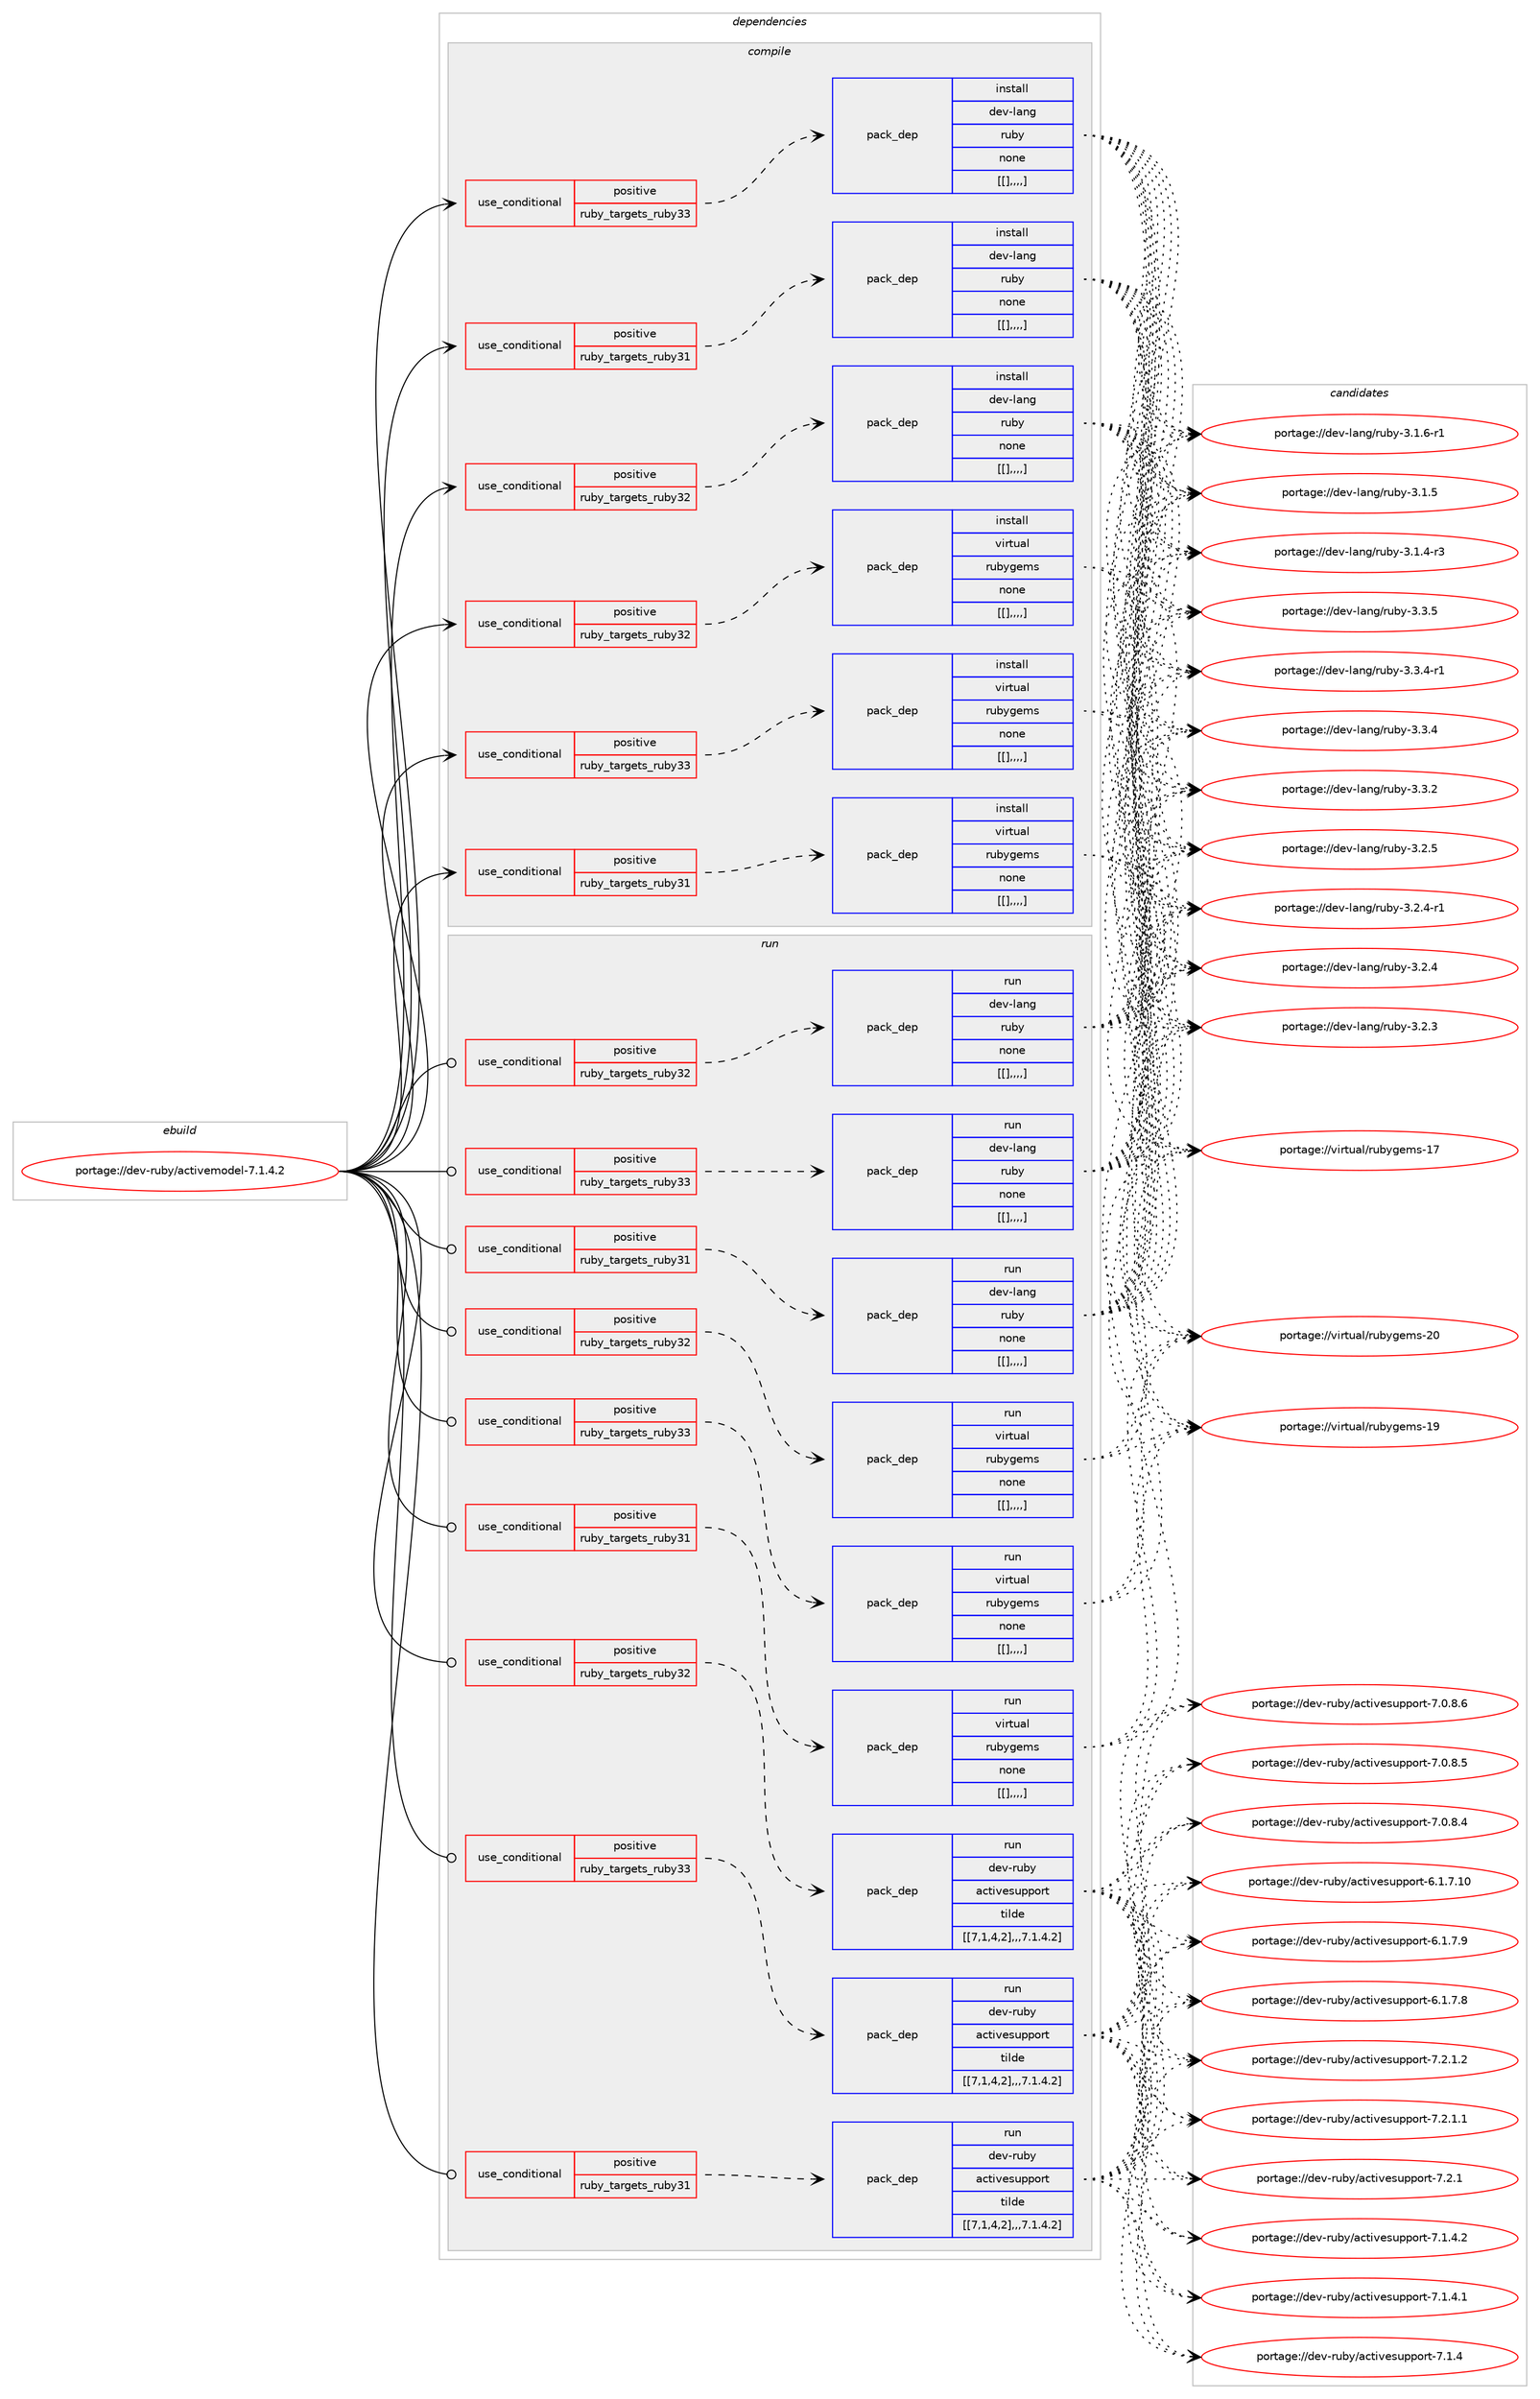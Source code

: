 digraph prolog {

# *************
# Graph options
# *************

newrank=true;
concentrate=true;
compound=true;
graph [rankdir=LR,fontname=Helvetica,fontsize=10,ranksep=1.5];#, ranksep=2.5, nodesep=0.2];
edge  [arrowhead=vee];
node  [fontname=Helvetica,fontsize=10];

# **********
# The ebuild
# **********

subgraph cluster_leftcol {
color=gray;
label=<<i>ebuild</i>>;
id [label="portage://dev-ruby/activemodel-7.1.4.2", color=red, width=4, href="../dev-ruby/activemodel-7.1.4.2.svg"];
}

# ****************
# The dependencies
# ****************

subgraph cluster_midcol {
color=gray;
label=<<i>dependencies</i>>;
subgraph cluster_compile {
fillcolor="#eeeeee";
style=filled;
label=<<i>compile</i>>;
subgraph cond47195 {
dependency183938 [label=<<TABLE BORDER="0" CELLBORDER="1" CELLSPACING="0" CELLPADDING="4"><TR><TD ROWSPAN="3" CELLPADDING="10">use_conditional</TD></TR><TR><TD>positive</TD></TR><TR><TD>ruby_targets_ruby31</TD></TR></TABLE>>, shape=none, color=red];
subgraph pack135380 {
dependency183976 [label=<<TABLE BORDER="0" CELLBORDER="1" CELLSPACING="0" CELLPADDING="4" WIDTH="220"><TR><TD ROWSPAN="6" CELLPADDING="30">pack_dep</TD></TR><TR><TD WIDTH="110">install</TD></TR><TR><TD>dev-lang</TD></TR><TR><TD>ruby</TD></TR><TR><TD>none</TD></TR><TR><TD>[[],,,,]</TD></TR></TABLE>>, shape=none, color=blue];
}
dependency183938:e -> dependency183976:w [weight=20,style="dashed",arrowhead="vee"];
}
id:e -> dependency183938:w [weight=20,style="solid",arrowhead="vee"];
subgraph cond47215 {
dependency183979 [label=<<TABLE BORDER="0" CELLBORDER="1" CELLSPACING="0" CELLPADDING="4"><TR><TD ROWSPAN="3" CELLPADDING="10">use_conditional</TD></TR><TR><TD>positive</TD></TR><TR><TD>ruby_targets_ruby31</TD></TR></TABLE>>, shape=none, color=red];
subgraph pack135409 {
dependency183995 [label=<<TABLE BORDER="0" CELLBORDER="1" CELLSPACING="0" CELLPADDING="4" WIDTH="220"><TR><TD ROWSPAN="6" CELLPADDING="30">pack_dep</TD></TR><TR><TD WIDTH="110">install</TD></TR><TR><TD>virtual</TD></TR><TR><TD>rubygems</TD></TR><TR><TD>none</TD></TR><TR><TD>[[],,,,]</TD></TR></TABLE>>, shape=none, color=blue];
}
dependency183979:e -> dependency183995:w [weight=20,style="dashed",arrowhead="vee"];
}
id:e -> dependency183979:w [weight=20,style="solid",arrowhead="vee"];
subgraph cond47236 {
dependency184076 [label=<<TABLE BORDER="0" CELLBORDER="1" CELLSPACING="0" CELLPADDING="4"><TR><TD ROWSPAN="3" CELLPADDING="10">use_conditional</TD></TR><TR><TD>positive</TD></TR><TR><TD>ruby_targets_ruby32</TD></TR></TABLE>>, shape=none, color=red];
subgraph pack135463 {
dependency184077 [label=<<TABLE BORDER="0" CELLBORDER="1" CELLSPACING="0" CELLPADDING="4" WIDTH="220"><TR><TD ROWSPAN="6" CELLPADDING="30">pack_dep</TD></TR><TR><TD WIDTH="110">install</TD></TR><TR><TD>dev-lang</TD></TR><TR><TD>ruby</TD></TR><TR><TD>none</TD></TR><TR><TD>[[],,,,]</TD></TR></TABLE>>, shape=none, color=blue];
}
dependency184076:e -> dependency184077:w [weight=20,style="dashed",arrowhead="vee"];
}
id:e -> dependency184076:w [weight=20,style="solid",arrowhead="vee"];
subgraph cond47255 {
dependency184096 [label=<<TABLE BORDER="0" CELLBORDER="1" CELLSPACING="0" CELLPADDING="4"><TR><TD ROWSPAN="3" CELLPADDING="10">use_conditional</TD></TR><TR><TD>positive</TD></TR><TR><TD>ruby_targets_ruby32</TD></TR></TABLE>>, shape=none, color=red];
subgraph pack135473 {
dependency184098 [label=<<TABLE BORDER="0" CELLBORDER="1" CELLSPACING="0" CELLPADDING="4" WIDTH="220"><TR><TD ROWSPAN="6" CELLPADDING="30">pack_dep</TD></TR><TR><TD WIDTH="110">install</TD></TR><TR><TD>virtual</TD></TR><TR><TD>rubygems</TD></TR><TR><TD>none</TD></TR><TR><TD>[[],,,,]</TD></TR></TABLE>>, shape=none, color=blue];
}
dependency184096:e -> dependency184098:w [weight=20,style="dashed",arrowhead="vee"];
}
id:e -> dependency184096:w [weight=20,style="solid",arrowhead="vee"];
subgraph cond47274 {
dependency184151 [label=<<TABLE BORDER="0" CELLBORDER="1" CELLSPACING="0" CELLPADDING="4"><TR><TD ROWSPAN="3" CELLPADDING="10">use_conditional</TD></TR><TR><TD>positive</TD></TR><TR><TD>ruby_targets_ruby33</TD></TR></TABLE>>, shape=none, color=red];
subgraph pack135534 {
dependency184180 [label=<<TABLE BORDER="0" CELLBORDER="1" CELLSPACING="0" CELLPADDING="4" WIDTH="220"><TR><TD ROWSPAN="6" CELLPADDING="30">pack_dep</TD></TR><TR><TD WIDTH="110">install</TD></TR><TR><TD>dev-lang</TD></TR><TR><TD>ruby</TD></TR><TR><TD>none</TD></TR><TR><TD>[[],,,,]</TD></TR></TABLE>>, shape=none, color=blue];
}
dependency184151:e -> dependency184180:w [weight=20,style="dashed",arrowhead="vee"];
}
id:e -> dependency184151:w [weight=20,style="solid",arrowhead="vee"];
subgraph cond47292 {
dependency184185 [label=<<TABLE BORDER="0" CELLBORDER="1" CELLSPACING="0" CELLPADDING="4"><TR><TD ROWSPAN="3" CELLPADDING="10">use_conditional</TD></TR><TR><TD>positive</TD></TR><TR><TD>ruby_targets_ruby33</TD></TR></TABLE>>, shape=none, color=red];
subgraph pack135540 {
dependency184189 [label=<<TABLE BORDER="0" CELLBORDER="1" CELLSPACING="0" CELLPADDING="4" WIDTH="220"><TR><TD ROWSPAN="6" CELLPADDING="30">pack_dep</TD></TR><TR><TD WIDTH="110">install</TD></TR><TR><TD>virtual</TD></TR><TR><TD>rubygems</TD></TR><TR><TD>none</TD></TR><TR><TD>[[],,,,]</TD></TR></TABLE>>, shape=none, color=blue];
}
dependency184185:e -> dependency184189:w [weight=20,style="dashed",arrowhead="vee"];
}
id:e -> dependency184185:w [weight=20,style="solid",arrowhead="vee"];
}
subgraph cluster_compileandrun {
fillcolor="#eeeeee";
style=filled;
label=<<i>compile and run</i>>;
}
subgraph cluster_run {
fillcolor="#eeeeee";
style=filled;
label=<<i>run</i>>;
subgraph cond47294 {
dependency184223 [label=<<TABLE BORDER="0" CELLBORDER="1" CELLSPACING="0" CELLPADDING="4"><TR><TD ROWSPAN="3" CELLPADDING="10">use_conditional</TD></TR><TR><TD>positive</TD></TR><TR><TD>ruby_targets_ruby31</TD></TR></TABLE>>, shape=none, color=red];
subgraph pack135568 {
dependency184294 [label=<<TABLE BORDER="0" CELLBORDER="1" CELLSPACING="0" CELLPADDING="4" WIDTH="220"><TR><TD ROWSPAN="6" CELLPADDING="30">pack_dep</TD></TR><TR><TD WIDTH="110">run</TD></TR><TR><TD>dev-lang</TD></TR><TR><TD>ruby</TD></TR><TR><TD>none</TD></TR><TR><TD>[[],,,,]</TD></TR></TABLE>>, shape=none, color=blue];
}
dependency184223:e -> dependency184294:w [weight=20,style="dashed",arrowhead="vee"];
}
id:e -> dependency184223:w [weight=20,style="solid",arrowhead="odot"];
subgraph cond47338 {
dependency184352 [label=<<TABLE BORDER="0" CELLBORDER="1" CELLSPACING="0" CELLPADDING="4"><TR><TD ROWSPAN="3" CELLPADDING="10">use_conditional</TD></TR><TR><TD>positive</TD></TR><TR><TD>ruby_targets_ruby31</TD></TR></TABLE>>, shape=none, color=red];
subgraph pack135636 {
dependency184380 [label=<<TABLE BORDER="0" CELLBORDER="1" CELLSPACING="0" CELLPADDING="4" WIDTH="220"><TR><TD ROWSPAN="6" CELLPADDING="30">pack_dep</TD></TR><TR><TD WIDTH="110">run</TD></TR><TR><TD>dev-ruby</TD></TR><TR><TD>activesupport</TD></TR><TR><TD>tilde</TD></TR><TR><TD>[[7,1,4,2],,,7.1.4.2]</TD></TR></TABLE>>, shape=none, color=blue];
}
dependency184352:e -> dependency184380:w [weight=20,style="dashed",arrowhead="vee"];
}
id:e -> dependency184352:w [weight=20,style="solid",arrowhead="odot"];
subgraph cond47381 {
dependency184531 [label=<<TABLE BORDER="0" CELLBORDER="1" CELLSPACING="0" CELLPADDING="4"><TR><TD ROWSPAN="3" CELLPADDING="10">use_conditional</TD></TR><TR><TD>positive</TD></TR><TR><TD>ruby_targets_ruby31</TD></TR></TABLE>>, shape=none, color=red];
subgraph pack135726 {
dependency184547 [label=<<TABLE BORDER="0" CELLBORDER="1" CELLSPACING="0" CELLPADDING="4" WIDTH="220"><TR><TD ROWSPAN="6" CELLPADDING="30">pack_dep</TD></TR><TR><TD WIDTH="110">run</TD></TR><TR><TD>virtual</TD></TR><TR><TD>rubygems</TD></TR><TR><TD>none</TD></TR><TR><TD>[[],,,,]</TD></TR></TABLE>>, shape=none, color=blue];
}
dependency184531:e -> dependency184547:w [weight=20,style="dashed",arrowhead="vee"];
}
id:e -> dependency184531:w [weight=20,style="solid",arrowhead="odot"];
subgraph cond47447 {
dependency184562 [label=<<TABLE BORDER="0" CELLBORDER="1" CELLSPACING="0" CELLPADDING="4"><TR><TD ROWSPAN="3" CELLPADDING="10">use_conditional</TD></TR><TR><TD>positive</TD></TR><TR><TD>ruby_targets_ruby32</TD></TR></TABLE>>, shape=none, color=red];
subgraph pack135749 {
dependency184564 [label=<<TABLE BORDER="0" CELLBORDER="1" CELLSPACING="0" CELLPADDING="4" WIDTH="220"><TR><TD ROWSPAN="6" CELLPADDING="30">pack_dep</TD></TR><TR><TD WIDTH="110">run</TD></TR><TR><TD>dev-lang</TD></TR><TR><TD>ruby</TD></TR><TR><TD>none</TD></TR><TR><TD>[[],,,,]</TD></TR></TABLE>>, shape=none, color=blue];
}
dependency184562:e -> dependency184564:w [weight=20,style="dashed",arrowhead="vee"];
}
id:e -> dependency184562:w [weight=20,style="solid",arrowhead="odot"];
subgraph cond47458 {
dependency184568 [label=<<TABLE BORDER="0" CELLBORDER="1" CELLSPACING="0" CELLPADDING="4"><TR><TD ROWSPAN="3" CELLPADDING="10">use_conditional</TD></TR><TR><TD>positive</TD></TR><TR><TD>ruby_targets_ruby32</TD></TR></TABLE>>, shape=none, color=red];
subgraph pack135752 {
dependency184571 [label=<<TABLE BORDER="0" CELLBORDER="1" CELLSPACING="0" CELLPADDING="4" WIDTH="220"><TR><TD ROWSPAN="6" CELLPADDING="30">pack_dep</TD></TR><TR><TD WIDTH="110">run</TD></TR><TR><TD>dev-ruby</TD></TR><TR><TD>activesupport</TD></TR><TR><TD>tilde</TD></TR><TR><TD>[[7,1,4,2],,,7.1.4.2]</TD></TR></TABLE>>, shape=none, color=blue];
}
dependency184568:e -> dependency184571:w [weight=20,style="dashed",arrowhead="vee"];
}
id:e -> dependency184568:w [weight=20,style="solid",arrowhead="odot"];
subgraph cond47463 {
dependency184593 [label=<<TABLE BORDER="0" CELLBORDER="1" CELLSPACING="0" CELLPADDING="4"><TR><TD ROWSPAN="3" CELLPADDING="10">use_conditional</TD></TR><TR><TD>positive</TD></TR><TR><TD>ruby_targets_ruby32</TD></TR></TABLE>>, shape=none, color=red];
subgraph pack135768 {
dependency184634 [label=<<TABLE BORDER="0" CELLBORDER="1" CELLSPACING="0" CELLPADDING="4" WIDTH="220"><TR><TD ROWSPAN="6" CELLPADDING="30">pack_dep</TD></TR><TR><TD WIDTH="110">run</TD></TR><TR><TD>virtual</TD></TR><TR><TD>rubygems</TD></TR><TR><TD>none</TD></TR><TR><TD>[[],,,,]</TD></TR></TABLE>>, shape=none, color=blue];
}
dependency184593:e -> dependency184634:w [weight=20,style="dashed",arrowhead="vee"];
}
id:e -> dependency184593:w [weight=20,style="solid",arrowhead="odot"];
subgraph cond47493 {
dependency184651 [label=<<TABLE BORDER="0" CELLBORDER="1" CELLSPACING="0" CELLPADDING="4"><TR><TD ROWSPAN="3" CELLPADDING="10">use_conditional</TD></TR><TR><TD>positive</TD></TR><TR><TD>ruby_targets_ruby33</TD></TR></TABLE>>, shape=none, color=red];
subgraph pack135818 {
dependency184699 [label=<<TABLE BORDER="0" CELLBORDER="1" CELLSPACING="0" CELLPADDING="4" WIDTH="220"><TR><TD ROWSPAN="6" CELLPADDING="30">pack_dep</TD></TR><TR><TD WIDTH="110">run</TD></TR><TR><TD>dev-lang</TD></TR><TR><TD>ruby</TD></TR><TR><TD>none</TD></TR><TR><TD>[[],,,,]</TD></TR></TABLE>>, shape=none, color=blue];
}
dependency184651:e -> dependency184699:w [weight=20,style="dashed",arrowhead="vee"];
}
id:e -> dependency184651:w [weight=20,style="solid",arrowhead="odot"];
subgraph cond47516 {
dependency184703 [label=<<TABLE BORDER="0" CELLBORDER="1" CELLSPACING="0" CELLPADDING="4"><TR><TD ROWSPAN="3" CELLPADDING="10">use_conditional</TD></TR><TR><TD>positive</TD></TR><TR><TD>ruby_targets_ruby33</TD></TR></TABLE>>, shape=none, color=red];
subgraph pack135837 {
dependency184730 [label=<<TABLE BORDER="0" CELLBORDER="1" CELLSPACING="0" CELLPADDING="4" WIDTH="220"><TR><TD ROWSPAN="6" CELLPADDING="30">pack_dep</TD></TR><TR><TD WIDTH="110">run</TD></TR><TR><TD>dev-ruby</TD></TR><TR><TD>activesupport</TD></TR><TR><TD>tilde</TD></TR><TR><TD>[[7,1,4,2],,,7.1.4.2]</TD></TR></TABLE>>, shape=none, color=blue];
}
dependency184703:e -> dependency184730:w [weight=20,style="dashed",arrowhead="vee"];
}
id:e -> dependency184703:w [weight=20,style="solid",arrowhead="odot"];
subgraph cond47539 {
dependency184749 [label=<<TABLE BORDER="0" CELLBORDER="1" CELLSPACING="0" CELLPADDING="4"><TR><TD ROWSPAN="3" CELLPADDING="10">use_conditional</TD></TR><TR><TD>positive</TD></TR><TR><TD>ruby_targets_ruby33</TD></TR></TABLE>>, shape=none, color=red];
subgraph pack135872 {
dependency184842 [label=<<TABLE BORDER="0" CELLBORDER="1" CELLSPACING="0" CELLPADDING="4" WIDTH="220"><TR><TD ROWSPAN="6" CELLPADDING="30">pack_dep</TD></TR><TR><TD WIDTH="110">run</TD></TR><TR><TD>virtual</TD></TR><TR><TD>rubygems</TD></TR><TR><TD>none</TD></TR><TR><TD>[[],,,,]</TD></TR></TABLE>>, shape=none, color=blue];
}
dependency184749:e -> dependency184842:w [weight=20,style="dashed",arrowhead="vee"];
}
id:e -> dependency184749:w [weight=20,style="solid",arrowhead="odot"];
}
}

# **************
# The candidates
# **************

subgraph cluster_choices {
rank=same;
color=gray;
label=<<i>candidates</i>>;

subgraph choice135247 {
color=black;
nodesep=1;
choice10010111845108971101034711411798121455146514653 [label="portage://dev-lang/ruby-3.3.5", color=red, width=4,href="../dev-lang/ruby-3.3.5.svg"];
choice100101118451089711010347114117981214551465146524511449 [label="portage://dev-lang/ruby-3.3.4-r1", color=red, width=4,href="../dev-lang/ruby-3.3.4-r1.svg"];
choice10010111845108971101034711411798121455146514652 [label="portage://dev-lang/ruby-3.3.4", color=red, width=4,href="../dev-lang/ruby-3.3.4.svg"];
choice10010111845108971101034711411798121455146514650 [label="portage://dev-lang/ruby-3.3.2", color=red, width=4,href="../dev-lang/ruby-3.3.2.svg"];
choice10010111845108971101034711411798121455146504653 [label="portage://dev-lang/ruby-3.2.5", color=red, width=4,href="../dev-lang/ruby-3.2.5.svg"];
choice100101118451089711010347114117981214551465046524511449 [label="portage://dev-lang/ruby-3.2.4-r1", color=red, width=4,href="../dev-lang/ruby-3.2.4-r1.svg"];
choice10010111845108971101034711411798121455146504652 [label="portage://dev-lang/ruby-3.2.4", color=red, width=4,href="../dev-lang/ruby-3.2.4.svg"];
choice10010111845108971101034711411798121455146504651 [label="portage://dev-lang/ruby-3.2.3", color=red, width=4,href="../dev-lang/ruby-3.2.3.svg"];
choice100101118451089711010347114117981214551464946544511449 [label="portage://dev-lang/ruby-3.1.6-r1", color=red, width=4,href="../dev-lang/ruby-3.1.6-r1.svg"];
choice10010111845108971101034711411798121455146494653 [label="portage://dev-lang/ruby-3.1.5", color=red, width=4,href="../dev-lang/ruby-3.1.5.svg"];
choice100101118451089711010347114117981214551464946524511451 [label="portage://dev-lang/ruby-3.1.4-r3", color=red, width=4,href="../dev-lang/ruby-3.1.4-r3.svg"];
dependency183976:e -> choice10010111845108971101034711411798121455146514653:w [style=dotted,weight="100"];
dependency183976:e -> choice100101118451089711010347114117981214551465146524511449:w [style=dotted,weight="100"];
dependency183976:e -> choice10010111845108971101034711411798121455146514652:w [style=dotted,weight="100"];
dependency183976:e -> choice10010111845108971101034711411798121455146514650:w [style=dotted,weight="100"];
dependency183976:e -> choice10010111845108971101034711411798121455146504653:w [style=dotted,weight="100"];
dependency183976:e -> choice100101118451089711010347114117981214551465046524511449:w [style=dotted,weight="100"];
dependency183976:e -> choice10010111845108971101034711411798121455146504652:w [style=dotted,weight="100"];
dependency183976:e -> choice10010111845108971101034711411798121455146504651:w [style=dotted,weight="100"];
dependency183976:e -> choice100101118451089711010347114117981214551464946544511449:w [style=dotted,weight="100"];
dependency183976:e -> choice10010111845108971101034711411798121455146494653:w [style=dotted,weight="100"];
dependency183976:e -> choice100101118451089711010347114117981214551464946524511451:w [style=dotted,weight="100"];
}
subgraph choice135320 {
color=black;
nodesep=1;
choice118105114116117971084711411798121103101109115455048 [label="portage://virtual/rubygems-20", color=red, width=4,href="../virtual/rubygems-20.svg"];
choice118105114116117971084711411798121103101109115454957 [label="portage://virtual/rubygems-19", color=red, width=4,href="../virtual/rubygems-19.svg"];
choice118105114116117971084711411798121103101109115454955 [label="portage://virtual/rubygems-17", color=red, width=4,href="../virtual/rubygems-17.svg"];
dependency183995:e -> choice118105114116117971084711411798121103101109115455048:w [style=dotted,weight="100"];
dependency183995:e -> choice118105114116117971084711411798121103101109115454957:w [style=dotted,weight="100"];
dependency183995:e -> choice118105114116117971084711411798121103101109115454955:w [style=dotted,weight="100"];
}
subgraph choice135400 {
color=black;
nodesep=1;
choice10010111845108971101034711411798121455146514653 [label="portage://dev-lang/ruby-3.3.5", color=red, width=4,href="../dev-lang/ruby-3.3.5.svg"];
choice100101118451089711010347114117981214551465146524511449 [label="portage://dev-lang/ruby-3.3.4-r1", color=red, width=4,href="../dev-lang/ruby-3.3.4-r1.svg"];
choice10010111845108971101034711411798121455146514652 [label="portage://dev-lang/ruby-3.3.4", color=red, width=4,href="../dev-lang/ruby-3.3.4.svg"];
choice10010111845108971101034711411798121455146514650 [label="portage://dev-lang/ruby-3.3.2", color=red, width=4,href="../dev-lang/ruby-3.3.2.svg"];
choice10010111845108971101034711411798121455146504653 [label="portage://dev-lang/ruby-3.2.5", color=red, width=4,href="../dev-lang/ruby-3.2.5.svg"];
choice100101118451089711010347114117981214551465046524511449 [label="portage://dev-lang/ruby-3.2.4-r1", color=red, width=4,href="../dev-lang/ruby-3.2.4-r1.svg"];
choice10010111845108971101034711411798121455146504652 [label="portage://dev-lang/ruby-3.2.4", color=red, width=4,href="../dev-lang/ruby-3.2.4.svg"];
choice10010111845108971101034711411798121455146504651 [label="portage://dev-lang/ruby-3.2.3", color=red, width=4,href="../dev-lang/ruby-3.2.3.svg"];
choice100101118451089711010347114117981214551464946544511449 [label="portage://dev-lang/ruby-3.1.6-r1", color=red, width=4,href="../dev-lang/ruby-3.1.6-r1.svg"];
choice10010111845108971101034711411798121455146494653 [label="portage://dev-lang/ruby-3.1.5", color=red, width=4,href="../dev-lang/ruby-3.1.5.svg"];
choice100101118451089711010347114117981214551464946524511451 [label="portage://dev-lang/ruby-3.1.4-r3", color=red, width=4,href="../dev-lang/ruby-3.1.4-r3.svg"];
dependency184077:e -> choice10010111845108971101034711411798121455146514653:w [style=dotted,weight="100"];
dependency184077:e -> choice100101118451089711010347114117981214551465146524511449:w [style=dotted,weight="100"];
dependency184077:e -> choice10010111845108971101034711411798121455146514652:w [style=dotted,weight="100"];
dependency184077:e -> choice10010111845108971101034711411798121455146514650:w [style=dotted,weight="100"];
dependency184077:e -> choice10010111845108971101034711411798121455146504653:w [style=dotted,weight="100"];
dependency184077:e -> choice100101118451089711010347114117981214551465046524511449:w [style=dotted,weight="100"];
dependency184077:e -> choice10010111845108971101034711411798121455146504652:w [style=dotted,weight="100"];
dependency184077:e -> choice10010111845108971101034711411798121455146504651:w [style=dotted,weight="100"];
dependency184077:e -> choice100101118451089711010347114117981214551464946544511449:w [style=dotted,weight="100"];
dependency184077:e -> choice10010111845108971101034711411798121455146494653:w [style=dotted,weight="100"];
dependency184077:e -> choice100101118451089711010347114117981214551464946524511451:w [style=dotted,weight="100"];
}
subgraph choice135405 {
color=black;
nodesep=1;
choice118105114116117971084711411798121103101109115455048 [label="portage://virtual/rubygems-20", color=red, width=4,href="../virtual/rubygems-20.svg"];
choice118105114116117971084711411798121103101109115454957 [label="portage://virtual/rubygems-19", color=red, width=4,href="../virtual/rubygems-19.svg"];
choice118105114116117971084711411798121103101109115454955 [label="portage://virtual/rubygems-17", color=red, width=4,href="../virtual/rubygems-17.svg"];
dependency184098:e -> choice118105114116117971084711411798121103101109115455048:w [style=dotted,weight="100"];
dependency184098:e -> choice118105114116117971084711411798121103101109115454957:w [style=dotted,weight="100"];
dependency184098:e -> choice118105114116117971084711411798121103101109115454955:w [style=dotted,weight="100"];
}
subgraph choice135406 {
color=black;
nodesep=1;
choice10010111845108971101034711411798121455146514653 [label="portage://dev-lang/ruby-3.3.5", color=red, width=4,href="../dev-lang/ruby-3.3.5.svg"];
choice100101118451089711010347114117981214551465146524511449 [label="portage://dev-lang/ruby-3.3.4-r1", color=red, width=4,href="../dev-lang/ruby-3.3.4-r1.svg"];
choice10010111845108971101034711411798121455146514652 [label="portage://dev-lang/ruby-3.3.4", color=red, width=4,href="../dev-lang/ruby-3.3.4.svg"];
choice10010111845108971101034711411798121455146514650 [label="portage://dev-lang/ruby-3.3.2", color=red, width=4,href="../dev-lang/ruby-3.3.2.svg"];
choice10010111845108971101034711411798121455146504653 [label="portage://dev-lang/ruby-3.2.5", color=red, width=4,href="../dev-lang/ruby-3.2.5.svg"];
choice100101118451089711010347114117981214551465046524511449 [label="portage://dev-lang/ruby-3.2.4-r1", color=red, width=4,href="../dev-lang/ruby-3.2.4-r1.svg"];
choice10010111845108971101034711411798121455146504652 [label="portage://dev-lang/ruby-3.2.4", color=red, width=4,href="../dev-lang/ruby-3.2.4.svg"];
choice10010111845108971101034711411798121455146504651 [label="portage://dev-lang/ruby-3.2.3", color=red, width=4,href="../dev-lang/ruby-3.2.3.svg"];
choice100101118451089711010347114117981214551464946544511449 [label="portage://dev-lang/ruby-3.1.6-r1", color=red, width=4,href="../dev-lang/ruby-3.1.6-r1.svg"];
choice10010111845108971101034711411798121455146494653 [label="portage://dev-lang/ruby-3.1.5", color=red, width=4,href="../dev-lang/ruby-3.1.5.svg"];
choice100101118451089711010347114117981214551464946524511451 [label="portage://dev-lang/ruby-3.1.4-r3", color=red, width=4,href="../dev-lang/ruby-3.1.4-r3.svg"];
dependency184180:e -> choice10010111845108971101034711411798121455146514653:w [style=dotted,weight="100"];
dependency184180:e -> choice100101118451089711010347114117981214551465146524511449:w [style=dotted,weight="100"];
dependency184180:e -> choice10010111845108971101034711411798121455146514652:w [style=dotted,weight="100"];
dependency184180:e -> choice10010111845108971101034711411798121455146514650:w [style=dotted,weight="100"];
dependency184180:e -> choice10010111845108971101034711411798121455146504653:w [style=dotted,weight="100"];
dependency184180:e -> choice100101118451089711010347114117981214551465046524511449:w [style=dotted,weight="100"];
dependency184180:e -> choice10010111845108971101034711411798121455146504652:w [style=dotted,weight="100"];
dependency184180:e -> choice10010111845108971101034711411798121455146504651:w [style=dotted,weight="100"];
dependency184180:e -> choice100101118451089711010347114117981214551464946544511449:w [style=dotted,weight="100"];
dependency184180:e -> choice10010111845108971101034711411798121455146494653:w [style=dotted,weight="100"];
dependency184180:e -> choice100101118451089711010347114117981214551464946524511451:w [style=dotted,weight="100"];
}
subgraph choice135413 {
color=black;
nodesep=1;
choice118105114116117971084711411798121103101109115455048 [label="portage://virtual/rubygems-20", color=red, width=4,href="../virtual/rubygems-20.svg"];
choice118105114116117971084711411798121103101109115454957 [label="portage://virtual/rubygems-19", color=red, width=4,href="../virtual/rubygems-19.svg"];
choice118105114116117971084711411798121103101109115454955 [label="portage://virtual/rubygems-17", color=red, width=4,href="../virtual/rubygems-17.svg"];
dependency184189:e -> choice118105114116117971084711411798121103101109115455048:w [style=dotted,weight="100"];
dependency184189:e -> choice118105114116117971084711411798121103101109115454957:w [style=dotted,weight="100"];
dependency184189:e -> choice118105114116117971084711411798121103101109115454955:w [style=dotted,weight="100"];
}
subgraph choice135441 {
color=black;
nodesep=1;
choice10010111845108971101034711411798121455146514653 [label="portage://dev-lang/ruby-3.3.5", color=red, width=4,href="../dev-lang/ruby-3.3.5.svg"];
choice100101118451089711010347114117981214551465146524511449 [label="portage://dev-lang/ruby-3.3.4-r1", color=red, width=4,href="../dev-lang/ruby-3.3.4-r1.svg"];
choice10010111845108971101034711411798121455146514652 [label="portage://dev-lang/ruby-3.3.4", color=red, width=4,href="../dev-lang/ruby-3.3.4.svg"];
choice10010111845108971101034711411798121455146514650 [label="portage://dev-lang/ruby-3.3.2", color=red, width=4,href="../dev-lang/ruby-3.3.2.svg"];
choice10010111845108971101034711411798121455146504653 [label="portage://dev-lang/ruby-3.2.5", color=red, width=4,href="../dev-lang/ruby-3.2.5.svg"];
choice100101118451089711010347114117981214551465046524511449 [label="portage://dev-lang/ruby-3.2.4-r1", color=red, width=4,href="../dev-lang/ruby-3.2.4-r1.svg"];
choice10010111845108971101034711411798121455146504652 [label="portage://dev-lang/ruby-3.2.4", color=red, width=4,href="../dev-lang/ruby-3.2.4.svg"];
choice10010111845108971101034711411798121455146504651 [label="portage://dev-lang/ruby-3.2.3", color=red, width=4,href="../dev-lang/ruby-3.2.3.svg"];
choice100101118451089711010347114117981214551464946544511449 [label="portage://dev-lang/ruby-3.1.6-r1", color=red, width=4,href="../dev-lang/ruby-3.1.6-r1.svg"];
choice10010111845108971101034711411798121455146494653 [label="portage://dev-lang/ruby-3.1.5", color=red, width=4,href="../dev-lang/ruby-3.1.5.svg"];
choice100101118451089711010347114117981214551464946524511451 [label="portage://dev-lang/ruby-3.1.4-r3", color=red, width=4,href="../dev-lang/ruby-3.1.4-r3.svg"];
dependency184294:e -> choice10010111845108971101034711411798121455146514653:w [style=dotted,weight="100"];
dependency184294:e -> choice100101118451089711010347114117981214551465146524511449:w [style=dotted,weight="100"];
dependency184294:e -> choice10010111845108971101034711411798121455146514652:w [style=dotted,weight="100"];
dependency184294:e -> choice10010111845108971101034711411798121455146514650:w [style=dotted,weight="100"];
dependency184294:e -> choice10010111845108971101034711411798121455146504653:w [style=dotted,weight="100"];
dependency184294:e -> choice100101118451089711010347114117981214551465046524511449:w [style=dotted,weight="100"];
dependency184294:e -> choice10010111845108971101034711411798121455146504652:w [style=dotted,weight="100"];
dependency184294:e -> choice10010111845108971101034711411798121455146504651:w [style=dotted,weight="100"];
dependency184294:e -> choice100101118451089711010347114117981214551464946544511449:w [style=dotted,weight="100"];
dependency184294:e -> choice10010111845108971101034711411798121455146494653:w [style=dotted,weight="100"];
dependency184294:e -> choice100101118451089711010347114117981214551464946524511451:w [style=dotted,weight="100"];
}
subgraph choice135447 {
color=black;
nodesep=1;
choice10010111845114117981214797991161051181011151171121121111141164555465046494650 [label="portage://dev-ruby/activesupport-7.2.1.2", color=red, width=4,href="../dev-ruby/activesupport-7.2.1.2.svg"];
choice10010111845114117981214797991161051181011151171121121111141164555465046494649 [label="portage://dev-ruby/activesupport-7.2.1.1", color=red, width=4,href="../dev-ruby/activesupport-7.2.1.1.svg"];
choice1001011184511411798121479799116105118101115117112112111114116455546504649 [label="portage://dev-ruby/activesupport-7.2.1", color=red, width=4,href="../dev-ruby/activesupport-7.2.1.svg"];
choice10010111845114117981214797991161051181011151171121121111141164555464946524650 [label="portage://dev-ruby/activesupport-7.1.4.2", color=red, width=4,href="../dev-ruby/activesupport-7.1.4.2.svg"];
choice10010111845114117981214797991161051181011151171121121111141164555464946524649 [label="portage://dev-ruby/activesupport-7.1.4.1", color=red, width=4,href="../dev-ruby/activesupport-7.1.4.1.svg"];
choice1001011184511411798121479799116105118101115117112112111114116455546494652 [label="portage://dev-ruby/activesupport-7.1.4", color=red, width=4,href="../dev-ruby/activesupport-7.1.4.svg"];
choice10010111845114117981214797991161051181011151171121121111141164555464846564654 [label="portage://dev-ruby/activesupport-7.0.8.6", color=red, width=4,href="../dev-ruby/activesupport-7.0.8.6.svg"];
choice10010111845114117981214797991161051181011151171121121111141164555464846564653 [label="portage://dev-ruby/activesupport-7.0.8.5", color=red, width=4,href="../dev-ruby/activesupport-7.0.8.5.svg"];
choice10010111845114117981214797991161051181011151171121121111141164555464846564652 [label="portage://dev-ruby/activesupport-7.0.8.4", color=red, width=4,href="../dev-ruby/activesupport-7.0.8.4.svg"];
choice1001011184511411798121479799116105118101115117112112111114116455446494655464948 [label="portage://dev-ruby/activesupport-6.1.7.10", color=red, width=4,href="../dev-ruby/activesupport-6.1.7.10.svg"];
choice10010111845114117981214797991161051181011151171121121111141164554464946554657 [label="portage://dev-ruby/activesupport-6.1.7.9", color=red, width=4,href="../dev-ruby/activesupport-6.1.7.9.svg"];
choice10010111845114117981214797991161051181011151171121121111141164554464946554656 [label="portage://dev-ruby/activesupport-6.1.7.8", color=red, width=4,href="../dev-ruby/activesupport-6.1.7.8.svg"];
dependency184380:e -> choice10010111845114117981214797991161051181011151171121121111141164555465046494650:w [style=dotted,weight="100"];
dependency184380:e -> choice10010111845114117981214797991161051181011151171121121111141164555465046494649:w [style=dotted,weight="100"];
dependency184380:e -> choice1001011184511411798121479799116105118101115117112112111114116455546504649:w [style=dotted,weight="100"];
dependency184380:e -> choice10010111845114117981214797991161051181011151171121121111141164555464946524650:w [style=dotted,weight="100"];
dependency184380:e -> choice10010111845114117981214797991161051181011151171121121111141164555464946524649:w [style=dotted,weight="100"];
dependency184380:e -> choice1001011184511411798121479799116105118101115117112112111114116455546494652:w [style=dotted,weight="100"];
dependency184380:e -> choice10010111845114117981214797991161051181011151171121121111141164555464846564654:w [style=dotted,weight="100"];
dependency184380:e -> choice10010111845114117981214797991161051181011151171121121111141164555464846564653:w [style=dotted,weight="100"];
dependency184380:e -> choice10010111845114117981214797991161051181011151171121121111141164555464846564652:w [style=dotted,weight="100"];
dependency184380:e -> choice1001011184511411798121479799116105118101115117112112111114116455446494655464948:w [style=dotted,weight="100"];
dependency184380:e -> choice10010111845114117981214797991161051181011151171121121111141164554464946554657:w [style=dotted,weight="100"];
dependency184380:e -> choice10010111845114117981214797991161051181011151171121121111141164554464946554656:w [style=dotted,weight="100"];
}
subgraph choice135471 {
color=black;
nodesep=1;
choice118105114116117971084711411798121103101109115455048 [label="portage://virtual/rubygems-20", color=red, width=4,href="../virtual/rubygems-20.svg"];
choice118105114116117971084711411798121103101109115454957 [label="portage://virtual/rubygems-19", color=red, width=4,href="../virtual/rubygems-19.svg"];
choice118105114116117971084711411798121103101109115454955 [label="portage://virtual/rubygems-17", color=red, width=4,href="../virtual/rubygems-17.svg"];
dependency184547:e -> choice118105114116117971084711411798121103101109115455048:w [style=dotted,weight="100"];
dependency184547:e -> choice118105114116117971084711411798121103101109115454957:w [style=dotted,weight="100"];
dependency184547:e -> choice118105114116117971084711411798121103101109115454955:w [style=dotted,weight="100"];
}
subgraph choice135475 {
color=black;
nodesep=1;
choice10010111845108971101034711411798121455146514653 [label="portage://dev-lang/ruby-3.3.5", color=red, width=4,href="../dev-lang/ruby-3.3.5.svg"];
choice100101118451089711010347114117981214551465146524511449 [label="portage://dev-lang/ruby-3.3.4-r1", color=red, width=4,href="../dev-lang/ruby-3.3.4-r1.svg"];
choice10010111845108971101034711411798121455146514652 [label="portage://dev-lang/ruby-3.3.4", color=red, width=4,href="../dev-lang/ruby-3.3.4.svg"];
choice10010111845108971101034711411798121455146514650 [label="portage://dev-lang/ruby-3.3.2", color=red, width=4,href="../dev-lang/ruby-3.3.2.svg"];
choice10010111845108971101034711411798121455146504653 [label="portage://dev-lang/ruby-3.2.5", color=red, width=4,href="../dev-lang/ruby-3.2.5.svg"];
choice100101118451089711010347114117981214551465046524511449 [label="portage://dev-lang/ruby-3.2.4-r1", color=red, width=4,href="../dev-lang/ruby-3.2.4-r1.svg"];
choice10010111845108971101034711411798121455146504652 [label="portage://dev-lang/ruby-3.2.4", color=red, width=4,href="../dev-lang/ruby-3.2.4.svg"];
choice10010111845108971101034711411798121455146504651 [label="portage://dev-lang/ruby-3.2.3", color=red, width=4,href="../dev-lang/ruby-3.2.3.svg"];
choice100101118451089711010347114117981214551464946544511449 [label="portage://dev-lang/ruby-3.1.6-r1", color=red, width=4,href="../dev-lang/ruby-3.1.6-r1.svg"];
choice10010111845108971101034711411798121455146494653 [label="portage://dev-lang/ruby-3.1.5", color=red, width=4,href="../dev-lang/ruby-3.1.5.svg"];
choice100101118451089711010347114117981214551464946524511451 [label="portage://dev-lang/ruby-3.1.4-r3", color=red, width=4,href="../dev-lang/ruby-3.1.4-r3.svg"];
dependency184564:e -> choice10010111845108971101034711411798121455146514653:w [style=dotted,weight="100"];
dependency184564:e -> choice100101118451089711010347114117981214551465146524511449:w [style=dotted,weight="100"];
dependency184564:e -> choice10010111845108971101034711411798121455146514652:w [style=dotted,weight="100"];
dependency184564:e -> choice10010111845108971101034711411798121455146514650:w [style=dotted,weight="100"];
dependency184564:e -> choice10010111845108971101034711411798121455146504653:w [style=dotted,weight="100"];
dependency184564:e -> choice100101118451089711010347114117981214551465046524511449:w [style=dotted,weight="100"];
dependency184564:e -> choice10010111845108971101034711411798121455146504652:w [style=dotted,weight="100"];
dependency184564:e -> choice10010111845108971101034711411798121455146504651:w [style=dotted,weight="100"];
dependency184564:e -> choice100101118451089711010347114117981214551464946544511449:w [style=dotted,weight="100"];
dependency184564:e -> choice10010111845108971101034711411798121455146494653:w [style=dotted,weight="100"];
dependency184564:e -> choice100101118451089711010347114117981214551464946524511451:w [style=dotted,weight="100"];
}
subgraph choice135506 {
color=black;
nodesep=1;
choice10010111845114117981214797991161051181011151171121121111141164555465046494650 [label="portage://dev-ruby/activesupport-7.2.1.2", color=red, width=4,href="../dev-ruby/activesupport-7.2.1.2.svg"];
choice10010111845114117981214797991161051181011151171121121111141164555465046494649 [label="portage://dev-ruby/activesupport-7.2.1.1", color=red, width=4,href="../dev-ruby/activesupport-7.2.1.1.svg"];
choice1001011184511411798121479799116105118101115117112112111114116455546504649 [label="portage://dev-ruby/activesupport-7.2.1", color=red, width=4,href="../dev-ruby/activesupport-7.2.1.svg"];
choice10010111845114117981214797991161051181011151171121121111141164555464946524650 [label="portage://dev-ruby/activesupport-7.1.4.2", color=red, width=4,href="../dev-ruby/activesupport-7.1.4.2.svg"];
choice10010111845114117981214797991161051181011151171121121111141164555464946524649 [label="portage://dev-ruby/activesupport-7.1.4.1", color=red, width=4,href="../dev-ruby/activesupport-7.1.4.1.svg"];
choice1001011184511411798121479799116105118101115117112112111114116455546494652 [label="portage://dev-ruby/activesupport-7.1.4", color=red, width=4,href="../dev-ruby/activesupport-7.1.4.svg"];
choice10010111845114117981214797991161051181011151171121121111141164555464846564654 [label="portage://dev-ruby/activesupport-7.0.8.6", color=red, width=4,href="../dev-ruby/activesupport-7.0.8.6.svg"];
choice10010111845114117981214797991161051181011151171121121111141164555464846564653 [label="portage://dev-ruby/activesupport-7.0.8.5", color=red, width=4,href="../dev-ruby/activesupport-7.0.8.5.svg"];
choice10010111845114117981214797991161051181011151171121121111141164555464846564652 [label="portage://dev-ruby/activesupport-7.0.8.4", color=red, width=4,href="../dev-ruby/activesupport-7.0.8.4.svg"];
choice1001011184511411798121479799116105118101115117112112111114116455446494655464948 [label="portage://dev-ruby/activesupport-6.1.7.10", color=red, width=4,href="../dev-ruby/activesupport-6.1.7.10.svg"];
choice10010111845114117981214797991161051181011151171121121111141164554464946554657 [label="portage://dev-ruby/activesupport-6.1.7.9", color=red, width=4,href="../dev-ruby/activesupport-6.1.7.9.svg"];
choice10010111845114117981214797991161051181011151171121121111141164554464946554656 [label="portage://dev-ruby/activesupport-6.1.7.8", color=red, width=4,href="../dev-ruby/activesupport-6.1.7.8.svg"];
dependency184571:e -> choice10010111845114117981214797991161051181011151171121121111141164555465046494650:w [style=dotted,weight="100"];
dependency184571:e -> choice10010111845114117981214797991161051181011151171121121111141164555465046494649:w [style=dotted,weight="100"];
dependency184571:e -> choice1001011184511411798121479799116105118101115117112112111114116455546504649:w [style=dotted,weight="100"];
dependency184571:e -> choice10010111845114117981214797991161051181011151171121121111141164555464946524650:w [style=dotted,weight="100"];
dependency184571:e -> choice10010111845114117981214797991161051181011151171121121111141164555464946524649:w [style=dotted,weight="100"];
dependency184571:e -> choice1001011184511411798121479799116105118101115117112112111114116455546494652:w [style=dotted,weight="100"];
dependency184571:e -> choice10010111845114117981214797991161051181011151171121121111141164555464846564654:w [style=dotted,weight="100"];
dependency184571:e -> choice10010111845114117981214797991161051181011151171121121111141164555464846564653:w [style=dotted,weight="100"];
dependency184571:e -> choice10010111845114117981214797991161051181011151171121121111141164555464846564652:w [style=dotted,weight="100"];
dependency184571:e -> choice1001011184511411798121479799116105118101115117112112111114116455446494655464948:w [style=dotted,weight="100"];
dependency184571:e -> choice10010111845114117981214797991161051181011151171121121111141164554464946554657:w [style=dotted,weight="100"];
dependency184571:e -> choice10010111845114117981214797991161051181011151171121121111141164554464946554656:w [style=dotted,weight="100"];
}
subgraph choice135513 {
color=black;
nodesep=1;
choice118105114116117971084711411798121103101109115455048 [label="portage://virtual/rubygems-20", color=red, width=4,href="../virtual/rubygems-20.svg"];
choice118105114116117971084711411798121103101109115454957 [label="portage://virtual/rubygems-19", color=red, width=4,href="../virtual/rubygems-19.svg"];
choice118105114116117971084711411798121103101109115454955 [label="portage://virtual/rubygems-17", color=red, width=4,href="../virtual/rubygems-17.svg"];
dependency184634:e -> choice118105114116117971084711411798121103101109115455048:w [style=dotted,weight="100"];
dependency184634:e -> choice118105114116117971084711411798121103101109115454957:w [style=dotted,weight="100"];
dependency184634:e -> choice118105114116117971084711411798121103101109115454955:w [style=dotted,weight="100"];
}
subgraph choice135515 {
color=black;
nodesep=1;
choice10010111845108971101034711411798121455146514653 [label="portage://dev-lang/ruby-3.3.5", color=red, width=4,href="../dev-lang/ruby-3.3.5.svg"];
choice100101118451089711010347114117981214551465146524511449 [label="portage://dev-lang/ruby-3.3.4-r1", color=red, width=4,href="../dev-lang/ruby-3.3.4-r1.svg"];
choice10010111845108971101034711411798121455146514652 [label="portage://dev-lang/ruby-3.3.4", color=red, width=4,href="../dev-lang/ruby-3.3.4.svg"];
choice10010111845108971101034711411798121455146514650 [label="portage://dev-lang/ruby-3.3.2", color=red, width=4,href="../dev-lang/ruby-3.3.2.svg"];
choice10010111845108971101034711411798121455146504653 [label="portage://dev-lang/ruby-3.2.5", color=red, width=4,href="../dev-lang/ruby-3.2.5.svg"];
choice100101118451089711010347114117981214551465046524511449 [label="portage://dev-lang/ruby-3.2.4-r1", color=red, width=4,href="../dev-lang/ruby-3.2.4-r1.svg"];
choice10010111845108971101034711411798121455146504652 [label="portage://dev-lang/ruby-3.2.4", color=red, width=4,href="../dev-lang/ruby-3.2.4.svg"];
choice10010111845108971101034711411798121455146504651 [label="portage://dev-lang/ruby-3.2.3", color=red, width=4,href="../dev-lang/ruby-3.2.3.svg"];
choice100101118451089711010347114117981214551464946544511449 [label="portage://dev-lang/ruby-3.1.6-r1", color=red, width=4,href="../dev-lang/ruby-3.1.6-r1.svg"];
choice10010111845108971101034711411798121455146494653 [label="portage://dev-lang/ruby-3.1.5", color=red, width=4,href="../dev-lang/ruby-3.1.5.svg"];
choice100101118451089711010347114117981214551464946524511451 [label="portage://dev-lang/ruby-3.1.4-r3", color=red, width=4,href="../dev-lang/ruby-3.1.4-r3.svg"];
dependency184699:e -> choice10010111845108971101034711411798121455146514653:w [style=dotted,weight="100"];
dependency184699:e -> choice100101118451089711010347114117981214551465146524511449:w [style=dotted,weight="100"];
dependency184699:e -> choice10010111845108971101034711411798121455146514652:w [style=dotted,weight="100"];
dependency184699:e -> choice10010111845108971101034711411798121455146514650:w [style=dotted,weight="100"];
dependency184699:e -> choice10010111845108971101034711411798121455146504653:w [style=dotted,weight="100"];
dependency184699:e -> choice100101118451089711010347114117981214551465046524511449:w [style=dotted,weight="100"];
dependency184699:e -> choice10010111845108971101034711411798121455146504652:w [style=dotted,weight="100"];
dependency184699:e -> choice10010111845108971101034711411798121455146504651:w [style=dotted,weight="100"];
dependency184699:e -> choice100101118451089711010347114117981214551464946544511449:w [style=dotted,weight="100"];
dependency184699:e -> choice10010111845108971101034711411798121455146494653:w [style=dotted,weight="100"];
dependency184699:e -> choice100101118451089711010347114117981214551464946524511451:w [style=dotted,weight="100"];
}
subgraph choice135519 {
color=black;
nodesep=1;
choice10010111845114117981214797991161051181011151171121121111141164555465046494650 [label="portage://dev-ruby/activesupport-7.2.1.2", color=red, width=4,href="../dev-ruby/activesupport-7.2.1.2.svg"];
choice10010111845114117981214797991161051181011151171121121111141164555465046494649 [label="portage://dev-ruby/activesupport-7.2.1.1", color=red, width=4,href="../dev-ruby/activesupport-7.2.1.1.svg"];
choice1001011184511411798121479799116105118101115117112112111114116455546504649 [label="portage://dev-ruby/activesupport-7.2.1", color=red, width=4,href="../dev-ruby/activesupport-7.2.1.svg"];
choice10010111845114117981214797991161051181011151171121121111141164555464946524650 [label="portage://dev-ruby/activesupport-7.1.4.2", color=red, width=4,href="../dev-ruby/activesupport-7.1.4.2.svg"];
choice10010111845114117981214797991161051181011151171121121111141164555464946524649 [label="portage://dev-ruby/activesupport-7.1.4.1", color=red, width=4,href="../dev-ruby/activesupport-7.1.4.1.svg"];
choice1001011184511411798121479799116105118101115117112112111114116455546494652 [label="portage://dev-ruby/activesupport-7.1.4", color=red, width=4,href="../dev-ruby/activesupport-7.1.4.svg"];
choice10010111845114117981214797991161051181011151171121121111141164555464846564654 [label="portage://dev-ruby/activesupport-7.0.8.6", color=red, width=4,href="../dev-ruby/activesupport-7.0.8.6.svg"];
choice10010111845114117981214797991161051181011151171121121111141164555464846564653 [label="portage://dev-ruby/activesupport-7.0.8.5", color=red, width=4,href="../dev-ruby/activesupport-7.0.8.5.svg"];
choice10010111845114117981214797991161051181011151171121121111141164555464846564652 [label="portage://dev-ruby/activesupport-7.0.8.4", color=red, width=4,href="../dev-ruby/activesupport-7.0.8.4.svg"];
choice1001011184511411798121479799116105118101115117112112111114116455446494655464948 [label="portage://dev-ruby/activesupport-6.1.7.10", color=red, width=4,href="../dev-ruby/activesupport-6.1.7.10.svg"];
choice10010111845114117981214797991161051181011151171121121111141164554464946554657 [label="portage://dev-ruby/activesupport-6.1.7.9", color=red, width=4,href="../dev-ruby/activesupport-6.1.7.9.svg"];
choice10010111845114117981214797991161051181011151171121121111141164554464946554656 [label="portage://dev-ruby/activesupport-6.1.7.8", color=red, width=4,href="../dev-ruby/activesupport-6.1.7.8.svg"];
dependency184730:e -> choice10010111845114117981214797991161051181011151171121121111141164555465046494650:w [style=dotted,weight="100"];
dependency184730:e -> choice10010111845114117981214797991161051181011151171121121111141164555465046494649:w [style=dotted,weight="100"];
dependency184730:e -> choice1001011184511411798121479799116105118101115117112112111114116455546504649:w [style=dotted,weight="100"];
dependency184730:e -> choice10010111845114117981214797991161051181011151171121121111141164555464946524650:w [style=dotted,weight="100"];
dependency184730:e -> choice10010111845114117981214797991161051181011151171121121111141164555464946524649:w [style=dotted,weight="100"];
dependency184730:e -> choice1001011184511411798121479799116105118101115117112112111114116455546494652:w [style=dotted,weight="100"];
dependency184730:e -> choice10010111845114117981214797991161051181011151171121121111141164555464846564654:w [style=dotted,weight="100"];
dependency184730:e -> choice10010111845114117981214797991161051181011151171121121111141164555464846564653:w [style=dotted,weight="100"];
dependency184730:e -> choice10010111845114117981214797991161051181011151171121121111141164555464846564652:w [style=dotted,weight="100"];
dependency184730:e -> choice1001011184511411798121479799116105118101115117112112111114116455446494655464948:w [style=dotted,weight="100"];
dependency184730:e -> choice10010111845114117981214797991161051181011151171121121111141164554464946554657:w [style=dotted,weight="100"];
dependency184730:e -> choice10010111845114117981214797991161051181011151171121121111141164554464946554656:w [style=dotted,weight="100"];
}
subgraph choice135525 {
color=black;
nodesep=1;
choice118105114116117971084711411798121103101109115455048 [label="portage://virtual/rubygems-20", color=red, width=4,href="../virtual/rubygems-20.svg"];
choice118105114116117971084711411798121103101109115454957 [label="portage://virtual/rubygems-19", color=red, width=4,href="../virtual/rubygems-19.svg"];
choice118105114116117971084711411798121103101109115454955 [label="portage://virtual/rubygems-17", color=red, width=4,href="../virtual/rubygems-17.svg"];
dependency184842:e -> choice118105114116117971084711411798121103101109115455048:w [style=dotted,weight="100"];
dependency184842:e -> choice118105114116117971084711411798121103101109115454957:w [style=dotted,weight="100"];
dependency184842:e -> choice118105114116117971084711411798121103101109115454955:w [style=dotted,weight="100"];
}
}

}
